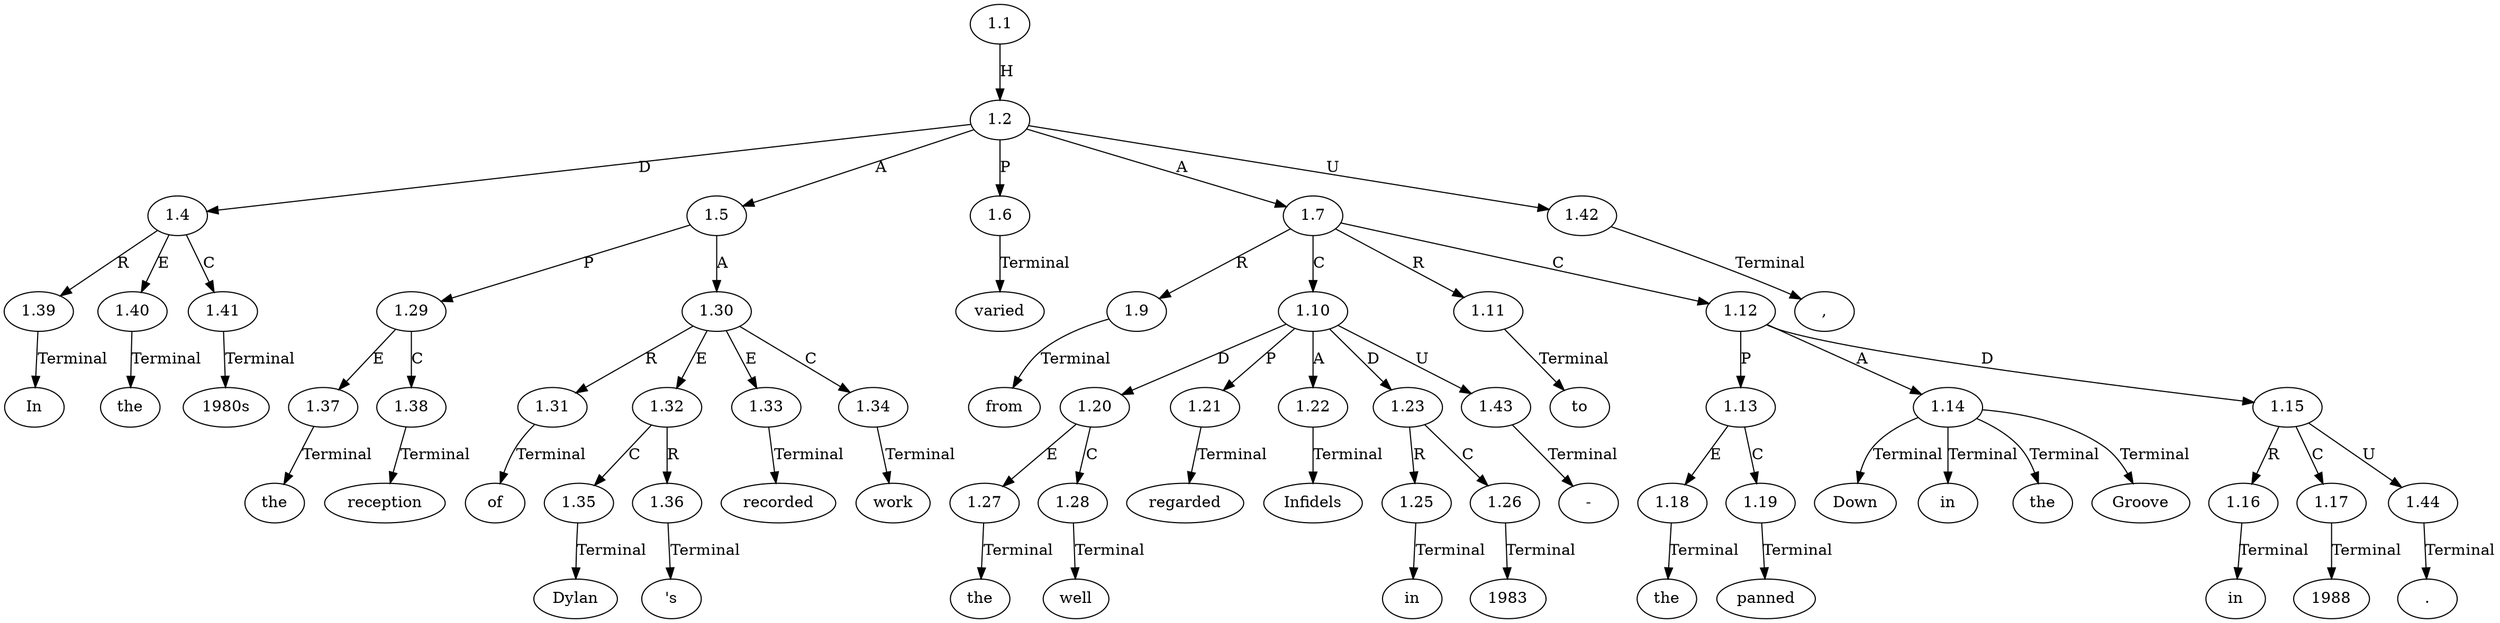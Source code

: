 // Graph
digraph {
	0.1 [label=In ordering=out]
	0.10 [label=work ordering=out]
	0.11 [label=varied ordering=out]
	0.12 [label="," ordering=out]
	0.13 [label=from ordering=out]
	0.14 [label=the ordering=out]
	0.15 [label=well ordering=out]
	0.16 [label="-" ordering=out]
	0.17 [label=regarded ordering=out]
	0.18 [label=Infidels ordering=out]
	0.19 [label=in ordering=out]
	0.2 [label=the ordering=out]
	0.20 [label=1983 ordering=out]
	0.21 [label=to ordering=out]
	0.22 [label=the ordering=out]
	0.23 [label=panned ordering=out]
	0.24 [label=Down ordering=out]
	0.25 [label=in ordering=out]
	0.26 [label=the ordering=out]
	0.27 [label=Groove ordering=out]
	0.28 [label=in ordering=out]
	0.29 [label=1988 ordering=out]
	0.3 [label="1980s" ordering=out]
	0.30 [label="." ordering=out]
	0.4 [label=the ordering=out]
	0.5 [label=reception ordering=out]
	0.6 [label=of ordering=out]
	0.7 [label=Dylan ordering=out]
	0.8 [label="'s" ordering=out]
	0.9 [label=recorded ordering=out]
	1.1 [label=1.1 ordering=out]
	1.2 [label=1.2 ordering=out]
	1.4 [label=1.4 ordering=out]
	1.5 [label=1.5 ordering=out]
	1.6 [label=1.6 ordering=out]
	1.7 [label=1.7 ordering=out]
	1.9 [label=1.9 ordering=out]
	1.10 [label=1.10 ordering=out]
	1.11 [label=1.11 ordering=out]
	1.12 [label=1.12 ordering=out]
	1.13 [label=1.13 ordering=out]
	1.14 [label=1.14 ordering=out]
	1.15 [label=1.15 ordering=out]
	1.16 [label=1.16 ordering=out]
	1.17 [label=1.17 ordering=out]
	1.18 [label=1.18 ordering=out]
	1.19 [label=1.19 ordering=out]
	1.20 [label=1.20 ordering=out]
	1.21 [label=1.21 ordering=out]
	1.22 [label=1.22 ordering=out]
	1.23 [label=1.23 ordering=out]
	1.25 [label=1.25 ordering=out]
	1.26 [label=1.26 ordering=out]
	1.27 [label=1.27 ordering=out]
	1.28 [label=1.28 ordering=out]
	1.29 [label=1.29 ordering=out]
	1.30 [label=1.30 ordering=out]
	1.31 [label=1.31 ordering=out]
	1.32 [label=1.32 ordering=out]
	1.33 [label=1.33 ordering=out]
	1.34 [label=1.34 ordering=out]
	1.35 [label=1.35 ordering=out]
	1.36 [label=1.36 ordering=out]
	1.37 [label=1.37 ordering=out]
	1.38 [label=1.38 ordering=out]
	1.39 [label=1.39 ordering=out]
	1.40 [label=1.40 ordering=out]
	1.41 [label=1.41 ordering=out]
	1.42 [label=1.42 ordering=out]
	1.43 [label=1.43 ordering=out]
	1.44 [label=1.44 ordering=out]
	1.1 -> 1.2 [label=H ordering=out]
	1.2 -> 1.4 [label=D ordering=out]
	1.2 -> 1.5 [label=A ordering=out]
	1.2 -> 1.6 [label=P ordering=out]
	1.2 -> 1.7 [label=A ordering=out]
	1.2 -> 1.42 [label=U ordering=out]
	1.4 -> 1.39 [label=R ordering=out]
	1.4 -> 1.40 [label=E ordering=out]
	1.4 -> 1.41 [label=C ordering=out]
	1.5 -> 1.29 [label=P ordering=out]
	1.5 -> 1.30 [label=A ordering=out]
	1.6 -> 0.11 [label=Terminal ordering=out]
	1.7 -> 1.9 [label=R ordering=out]
	1.7 -> 1.10 [label=C ordering=out]
	1.7 -> 1.11 [label=R ordering=out]
	1.7 -> 1.12 [label=C ordering=out]
	1.9 -> 0.13 [label=Terminal ordering=out]
	1.10 -> 1.20 [label=D ordering=out]
	1.10 -> 1.21 [label=P ordering=out]
	1.10 -> 1.22 [label=A ordering=out]
	1.10 -> 1.23 [label=D ordering=out]
	1.10 -> 1.43 [label=U ordering=out]
	1.11 -> 0.21 [label=Terminal ordering=out]
	1.12 -> 1.13 [label=P ordering=out]
	1.12 -> 1.14 [label=A ordering=out]
	1.12 -> 1.15 [label=D ordering=out]
	1.13 -> 1.18 [label=E ordering=out]
	1.13 -> 1.19 [label=C ordering=out]
	1.14 -> 0.24 [label=Terminal ordering=out]
	1.14 -> 0.25 [label=Terminal ordering=out]
	1.14 -> 0.26 [label=Terminal ordering=out]
	1.14 -> 0.27 [label=Terminal ordering=out]
	1.15 -> 1.16 [label=R ordering=out]
	1.15 -> 1.17 [label=C ordering=out]
	1.15 -> 1.44 [label=U ordering=out]
	1.16 -> 0.28 [label=Terminal ordering=out]
	1.17 -> 0.29 [label=Terminal ordering=out]
	1.18 -> 0.22 [label=Terminal ordering=out]
	1.19 -> 0.23 [label=Terminal ordering=out]
	1.20 -> 1.27 [label=E ordering=out]
	1.20 -> 1.28 [label=C ordering=out]
	1.21 -> 0.17 [label=Terminal ordering=out]
	1.22 -> 0.18 [label=Terminal ordering=out]
	1.23 -> 1.25 [label=R ordering=out]
	1.23 -> 1.26 [label=C ordering=out]
	1.25 -> 0.19 [label=Terminal ordering=out]
	1.26 -> 0.20 [label=Terminal ordering=out]
	1.27 -> 0.14 [label=Terminal ordering=out]
	1.28 -> 0.15 [label=Terminal ordering=out]
	1.29 -> 1.37 [label=E ordering=out]
	1.29 -> 1.38 [label=C ordering=out]
	1.30 -> 1.31 [label=R ordering=out]
	1.30 -> 1.32 [label=E ordering=out]
	1.30 -> 1.33 [label=E ordering=out]
	1.30 -> 1.34 [label=C ordering=out]
	1.31 -> 0.6 [label=Terminal ordering=out]
	1.32 -> 1.35 [label=C ordering=out]
	1.32 -> 1.36 [label=R ordering=out]
	1.33 -> 0.9 [label=Terminal ordering=out]
	1.34 -> 0.10 [label=Terminal ordering=out]
	1.35 -> 0.7 [label=Terminal ordering=out]
	1.36 -> 0.8 [label=Terminal ordering=out]
	1.37 -> 0.4 [label=Terminal ordering=out]
	1.38 -> 0.5 [label=Terminal ordering=out]
	1.39 -> 0.1 [label=Terminal ordering=out]
	1.40 -> 0.2 [label=Terminal ordering=out]
	1.41 -> 0.3 [label=Terminal ordering=out]
	1.42 -> 0.12 [label=Terminal ordering=out]
	1.43 -> 0.16 [label=Terminal ordering=out]
	1.44 -> 0.30 [label=Terminal ordering=out]
}
